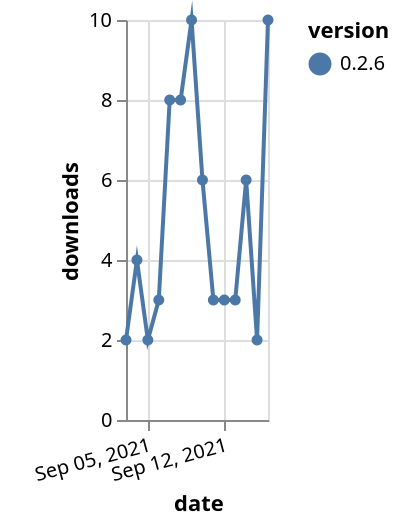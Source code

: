 {"$schema": "https://vega.github.io/schema/vega-lite/v5.json", "description": "A simple bar chart with embedded data.", "data": {"values": [{"date": "2021-09-03", "total": 14539, "delta": 2, "version": "0.2.6"}, {"date": "2021-09-04", "total": 14543, "delta": 4, "version": "0.2.6"}, {"date": "2021-09-05", "total": 14545, "delta": 2, "version": "0.2.6"}, {"date": "2021-09-06", "total": 14548, "delta": 3, "version": "0.2.6"}, {"date": "2021-09-07", "total": 14556, "delta": 8, "version": "0.2.6"}, {"date": "2021-09-08", "total": 14564, "delta": 8, "version": "0.2.6"}, {"date": "2021-09-09", "total": 14574, "delta": 10, "version": "0.2.6"}, {"date": "2021-09-10", "total": 14580, "delta": 6, "version": "0.2.6"}, {"date": "2021-09-11", "total": 14583, "delta": 3, "version": "0.2.6"}, {"date": "2021-09-12", "total": 14586, "delta": 3, "version": "0.2.6"}, {"date": "2021-09-13", "total": 14589, "delta": 3, "version": "0.2.6"}, {"date": "2021-09-14", "total": 14595, "delta": 6, "version": "0.2.6"}, {"date": "2021-09-15", "total": 14597, "delta": 2, "version": "0.2.6"}, {"date": "2021-09-16", "total": 14607, "delta": 10, "version": "0.2.6"}]}, "width": "container", "mark": {"type": "line", "point": {"filled": true}}, "encoding": {"x": {"field": "date", "type": "temporal", "timeUnit": "yearmonthdate", "title": "date", "axis": {"labelAngle": -15}}, "y": {"field": "delta", "type": "quantitative", "title": "downloads"}, "color": {"field": "version", "type": "nominal"}, "tooltip": {"field": "delta"}}}